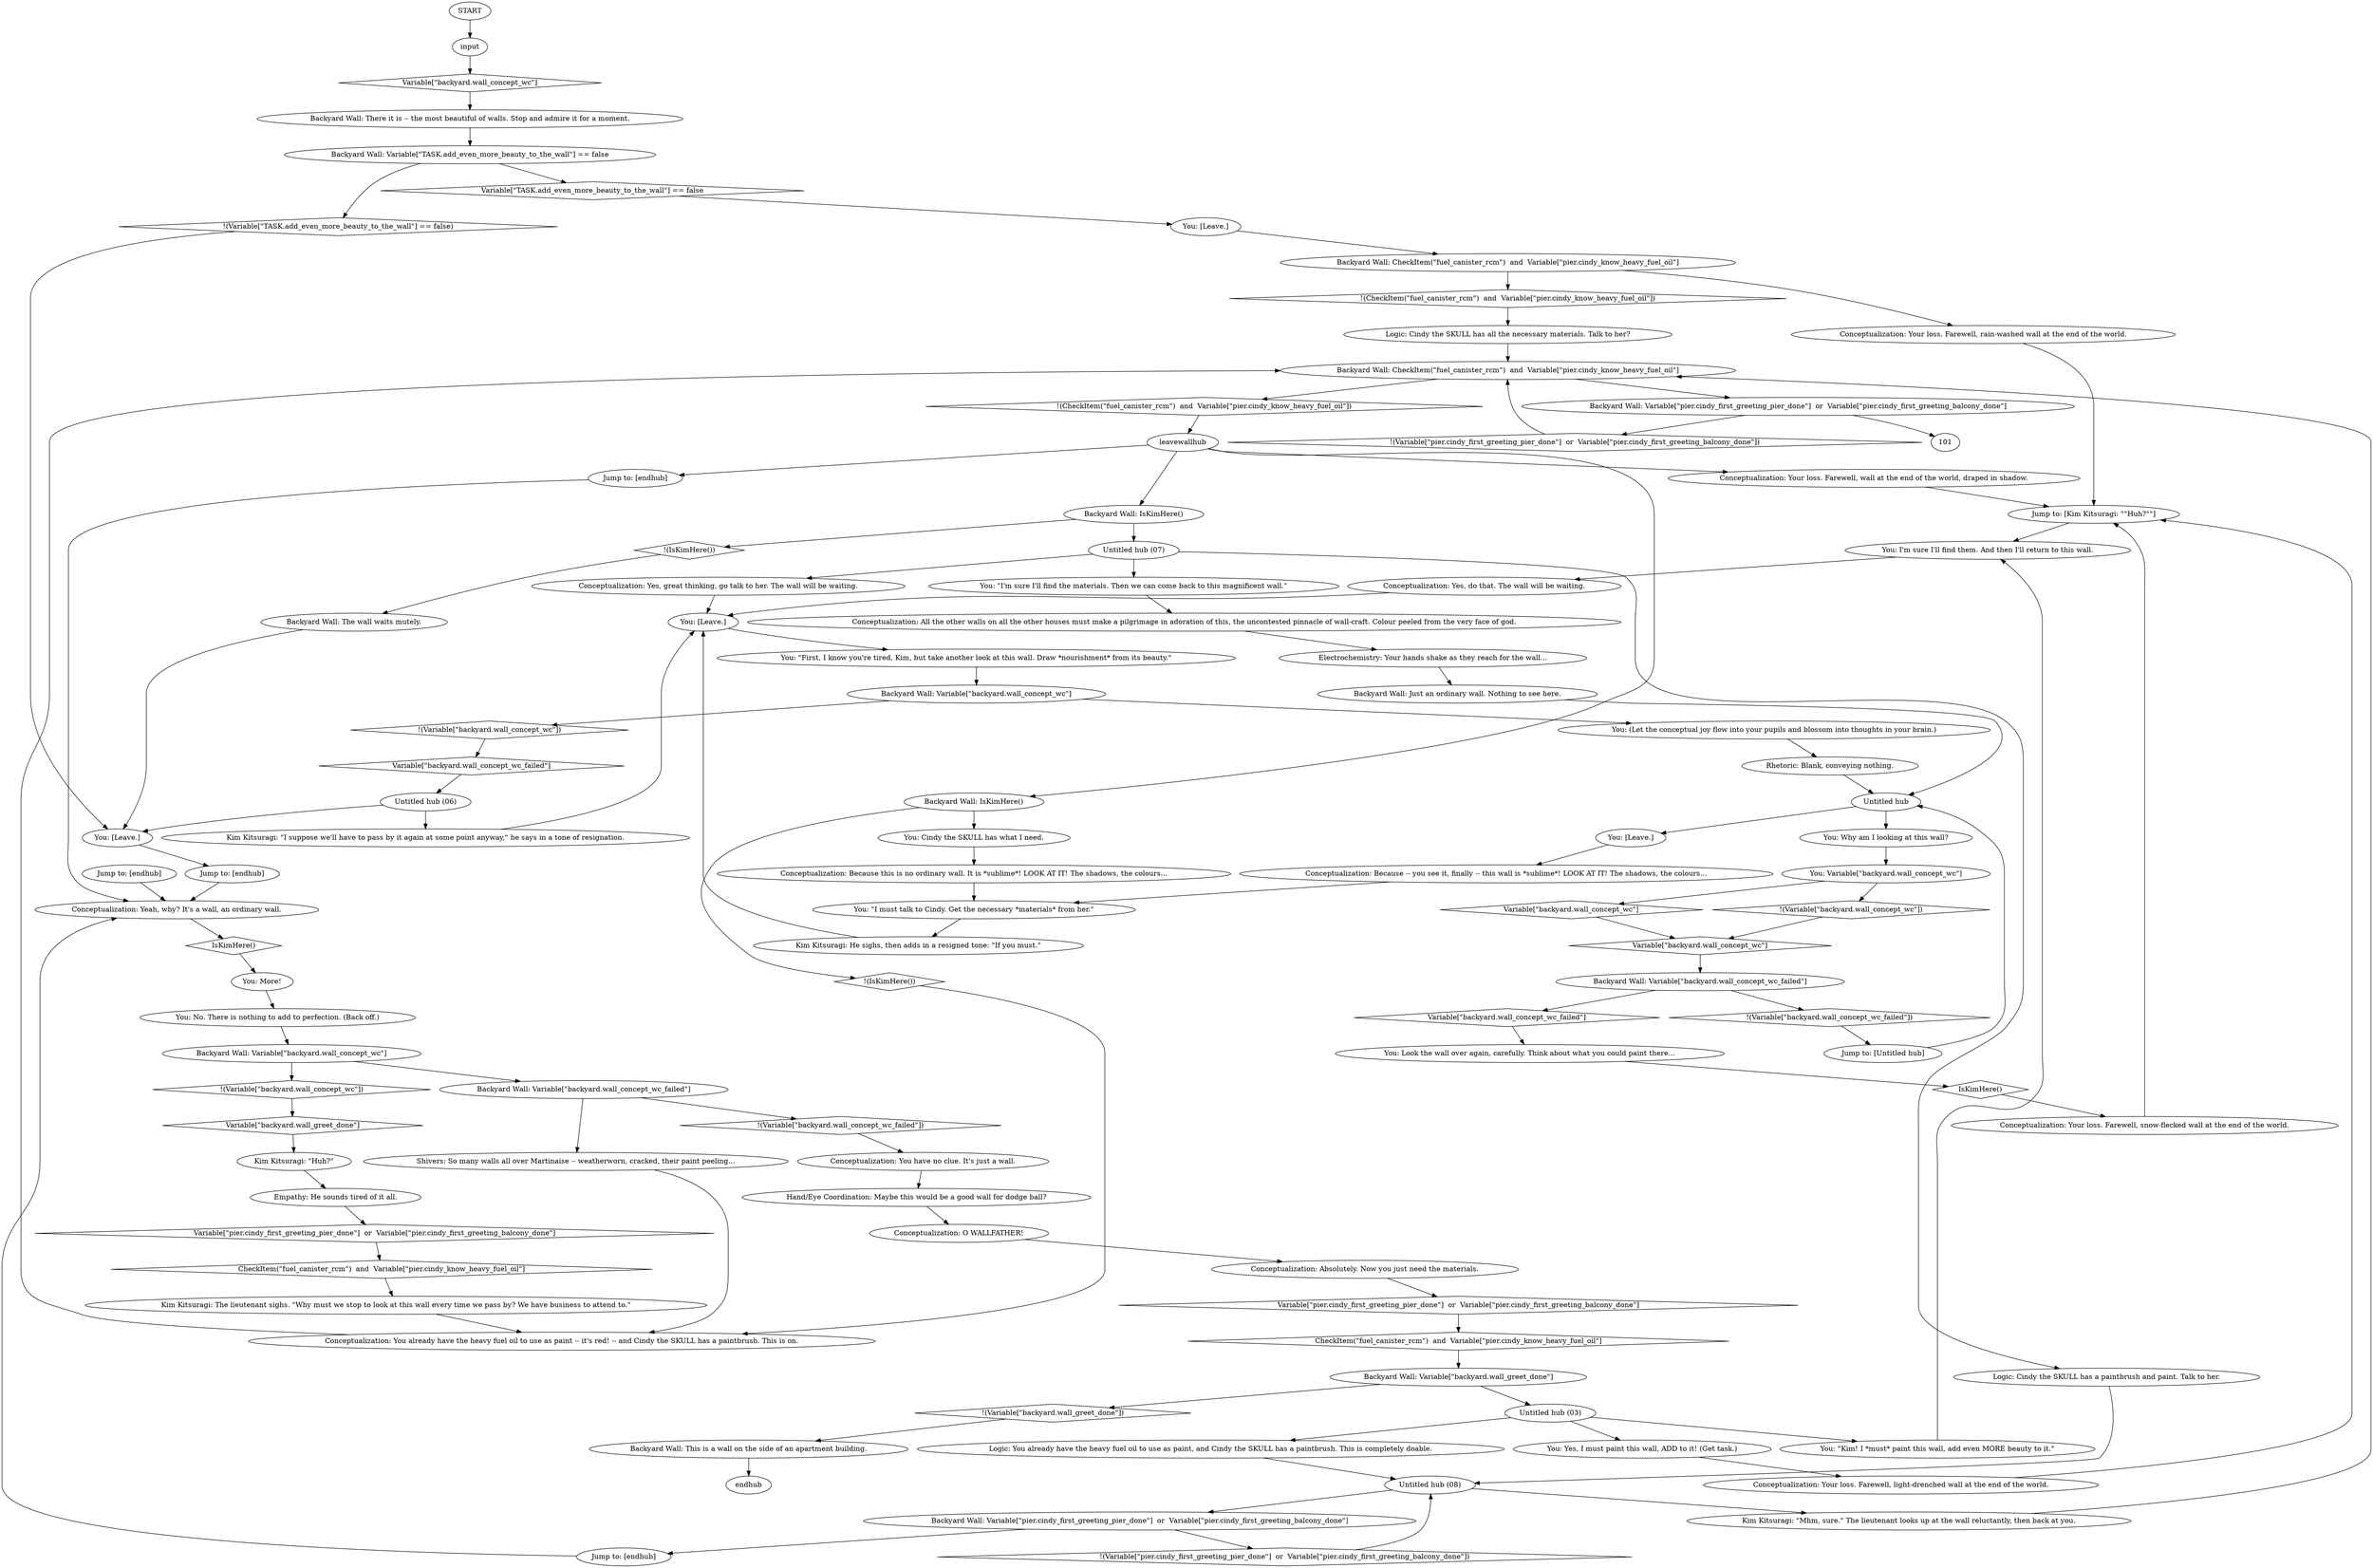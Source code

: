 # BACKYARD / MOTHER OF ALL WALLS
# Stop everything and direct all attention to that wall -- it's sublime!
# ==================================================
digraph G {
	  0 [label="START"];
	  1 [label="input"];
	  2 [label="You: Why am I looking at this wall?"];
	  3 [label="You: Variable[\"backyard.wall_concept_wc\"]"];
	  4 [label="Variable[\"backyard.wall_concept_wc\"]", shape=diamond];
	  5 [label="!(Variable[\"backyard.wall_concept_wc\"])", shape=diamond];
	  6 [label="You: Yes, I must paint this wall, ADD to it! (Get task.)"];
	  7 [label="Kim Kitsuragi: He sighs, then adds in a resigned tone: \"If you must.\""];
	  8 [label="Backyard Wall: There it is -- the most beautiful of walls. Stop and admire it for a moment."];
	  9 [label="You: \"Kim! I *must* paint this wall, add even MORE beauty to it.\""];
	  10 [label="Jump to: [endhub]"];
	  11 [label="Backyard Wall: This is a wall on the side of an apartment building."];
	  12 [label="Backyard Wall: The wall waits mutely."];
	  13 [label="Electrochemistry: Your hands shake as they reach for the wall..."];
	  14 [label="Logic: Cindy the SKULL has all the necessary materials. Talk to her?"];
	  15 [label="Empathy: He sounds tired of it all."];
	  16 [label="Hand/Eye Coordination: Maybe this would be a good wall for dodge ball?"];
	  17 [label="Conceptualization: Yes, do that. The wall will be waiting."];
	  18 [label="You: [Leave.]"];
	  19 [label="Backyard Wall: Variable[\"TASK.add_even_more_beauty_to_the_wall\"] == false"];
	  20 [label="Variable[\"TASK.add_even_more_beauty_to_the_wall\"] == false", shape=diamond];
	  21 [label="!(Variable[\"TASK.add_even_more_beauty_to_the_wall\"] == false)", shape=diamond];
	  22 [label="You: \"I'm sure I'll find the materials. Then we can come back to this magnificent wall.\""];
	  23 [label="You: [Leave.]"];
	  24 [label="Untitled hub (08)"];
	  25 [label="Untitled hub"];
	  26 [label="You: [Leave.]"];
	  27 [label="Conceptualization: You have no clue. It's just a wall."];
	  28 [label="Backyard Wall: Variable[\"backyard.wall_concept_wc_failed\"]"];
	  29 [label="Variable[\"backyard.wall_concept_wc_failed\"]", shape=diamond];
	  30 [label="!(Variable[\"backyard.wall_concept_wc_failed\"])", shape=diamond];
	  31 [label="Jump to: [endhub]"];
	  32 [label="Conceptualization: Because -- you see it, finally -- this wall is *sublime*! LOOK AT IT! The shadows, the colours..."];
	  33 [label="You: Look the wall over again, carefully. Think about what you could paint there..."];
	  34 [label="Kim Kitsuragi: \"I suppose we'll have to pass by it again at some point anyway,\" he says in a tone of resignation."];
	  35 [label="Conceptualization: All the other walls on all the other houses must make a pilgrimage in adoration of this, the uncontested pinnacle of wall-craft. Colour peeled from the very face of god."];
	  36 [label="Rhetoric: Blank, conveying nothing."];
	  37 [label="endhub"];
	  38 [label="Conceptualization: Yeah, why? It's a wall, an ordinary wall."];
	  39 [label="Untitled hub (06)"];
	  40 [label="You: [Leave.]"];
	  41 [label="Jump to: [Kim Kitsuragi: \"\"Huh?\"\"]"];
	  42 [label="Conceptualization: Your loss. Farewell, snow-flecked wall at the end of the world."];
	  43 [label="Conceptualization: Your loss. Farewell, wall at the end of the world, draped in shadow."];
	  44 [label="Backyard Wall: IsKimHere()"];
	  45 [label="IsKimHere()", shape=diamond];
	  46 [label="!(IsKimHere())", shape=diamond];
	  47 [label="You: Cindy the SKULL has what I need."];
	  48 [label="Kim Kitsuragi: \"Mhm, sure.\" The lieutenant looks up at the wall reluctantly, then back at you."];
	  49 [label="Backyard Wall: Variable[\"backyard.wall_concept_wc\"]"];
	  50 [label="Variable[\"backyard.wall_concept_wc\"]", shape=diamond];
	  51 [label="!(Variable[\"backyard.wall_concept_wc\"])", shape=diamond];
	  52 [label="You: (Let the conceptual joy flow into your pupils and blossom into thoughts in your brain.)"];
	  53 [label="You: \"I must talk to Cindy. Get the necessary *materials* from her.\""];
	  54 [label="Conceptualization: Yes, great thinking, go talk to her. The wall will be waiting."];
	  55 [label="Conceptualization: Because this is no ordinary wall. It is *sublime*! LOOK AT IT! The shadows, the colours..."];
	  56 [label="Jump to: [Untitled hub]"];
	  57 [label="Conceptualization: You already have the heavy fuel oil to use as paint -- it's red! -- and Cindy the SKULL has a paintbrush. This is on."];
	  58 [label="Kim Kitsuragi: The lieutenant sighs. \"Why must we stop to look at this wall every time we pass by? We have business to attend to.\""];
	  59 [label="You: More!"];
	  60 [label="Backyard Wall: Just an ordinary wall. Nothing to see here."];
	  61 [label="Kim Kitsuragi: \"Huh?\""];
	  62 [label="You: I'm sure I'll find them. And then I'll return to this wall."];
	  63 [label="Backyard Wall: Variable[\"pier.cindy_first_greeting_pier_done\"]  or  Variable[\"pier.cindy_first_greeting_balcony_done\"]"];
	  64 [label="Variable[\"pier.cindy_first_greeting_pier_done\"]  or  Variable[\"pier.cindy_first_greeting_balcony_done\"]", shape=diamond];
	  65 [label="!(Variable[\"pier.cindy_first_greeting_pier_done\"]  or  Variable[\"pier.cindy_first_greeting_balcony_done\"])", shape=diamond];
	  66 [label="Jump to: [endhub]"];
	  67 [label="You: \"First, I know you're tired, Kim, but take another look at this wall. Draw *nourishment* from its beauty.\""];
	  68 [label="Logic: Cindy the SKULL has a paintbrush and paint. Talk to her."];
	  69 [label="leavewallhub"];
	  70 [label="Backyard Wall: Variable[\"backyard.wall_concept_wc\"]"];
	  71 [label="Variable[\"backyard.wall_concept_wc\"]", shape=diamond];
	  72 [label="!(Variable[\"backyard.wall_concept_wc\"])", shape=diamond];
	  73 [label="Backyard Wall: Variable[\"backyard.wall_concept_wc_failed\"]"];
	  74 [label="Variable[\"backyard.wall_concept_wc_failed\"]", shape=diamond];
	  75 [label="!(Variable[\"backyard.wall_concept_wc_failed\"])", shape=diamond];
	  76 [label="Shivers: So many walls all over Martinaise -- weatherworn, cracked, their paint peeling..."];
	  77 [label="Conceptualization: O WALLFATHER!"];
	  78 [label="You: No. There is nothing to add to perfection. (Back off.)"];
	  79 [label="Logic: You already have the heavy fuel oil to use as paint, and Cindy the SKULL has a paintbrush. This is completely doable."];
	  80 [label="Backyard Wall: Variable[\"backyard.wall_greet_done\"]"];
	  81 [label="Variable[\"backyard.wall_greet_done\"]", shape=diamond];
	  82 [label="!(Variable[\"backyard.wall_greet_done\"])", shape=diamond];
	  83 [label="Untitled hub (03)"];
	  84 [label="Conceptualization: Absolutely. Now you just need the materials."];
	  85 [label="Conceptualization: Your loss. Farewell, light-drenched wall at the end of the world."];
	  86 [label="Jump to: [endhub]"];
	  87 [label="Backyard Wall: CheckItem(\"fuel_canister_rcm\")  and  Variable[\"pier.cindy_know_heavy_fuel_oil\"]"];
	  88 [label="CheckItem(\"fuel_canister_rcm\")  and  Variable[\"pier.cindy_know_heavy_fuel_oil\"]", shape=diamond];
	  89 [label="!(CheckItem(\"fuel_canister_rcm\")  and  Variable[\"pier.cindy_know_heavy_fuel_oil\"])", shape=diamond];
	  90 [label="Conceptualization: Your loss. Farewell, rain-washed wall at the end of the world."];
	  91 [label="Backyard Wall: IsKimHere()"];
	  92 [label="IsKimHere()", shape=diamond];
	  93 [label="!(IsKimHere())", shape=diamond];
	  94 [label="Untitled hub (07)"];
	  95 [label="Backyard Wall: CheckItem(\"fuel_canister_rcm\")  and  Variable[\"pier.cindy_know_heavy_fuel_oil\"]"];
	  96 [label="CheckItem(\"fuel_canister_rcm\")  and  Variable[\"pier.cindy_know_heavy_fuel_oil\"]", shape=diamond];
	  97 [label="!(CheckItem(\"fuel_canister_rcm\")  and  Variable[\"pier.cindy_know_heavy_fuel_oil\"])", shape=diamond];
	  98 [label="Backyard Wall: Variable[\"pier.cindy_first_greeting_pier_done\"]  or  Variable[\"pier.cindy_first_greeting_balcony_done\"]"];
	  99 [label="Variable[\"pier.cindy_first_greeting_pier_done\"]  or  Variable[\"pier.cindy_first_greeting_balcony_done\"]", shape=diamond];
	  100 [label="!(Variable[\"pier.cindy_first_greeting_pier_done\"]  or  Variable[\"pier.cindy_first_greeting_balcony_done\"])", shape=diamond];
	  0 -> 1
	  1 -> 71
	  2 -> 3
	  3 -> 4
	  3 -> 5
	  4 -> 50
	  5 -> 50
	  6 -> 85
	  7 -> 18
	  8 -> 19
	  9 -> 62
	  10 -> 38
	  11 -> 37
	  12 -> 23
	  13 -> 60
	  14 -> 95
	  15 -> 99
	  16 -> 77
	  17 -> 18
	  18 -> 67
	  19 -> 20
	  19 -> 21
	  20 -> 40
	  21 -> 23
	  22 -> 35
	  23 -> 10
	  24 -> 48
	  24 -> 63
	  25 -> 2
	  25 -> 26
	  26 -> 32
	  27 -> 16
	  28 -> 29
	  28 -> 30
	  29 -> 33
	  30 -> 56
	  31 -> 38
	  32 -> 53
	  33 -> 92
	  34 -> 18
	  35 -> 13
	  36 -> 25
	  38 -> 45
	  39 -> 34
	  39 -> 23
	  40 -> 87
	  41 -> 62
	  42 -> 41
	  43 -> 41
	  44 -> 46
	  44 -> 47
	  45 -> 59
	  46 -> 57
	  47 -> 55
	  48 -> 95
	  49 -> 51
	  49 -> 52
	  50 -> 28
	  51 -> 74
	  52 -> 36
	  53 -> 7
	  54 -> 18
	  55 -> 53
	  56 -> 25
	  57 -> 95
	  58 -> 57
	  59 -> 78
	  60 -> 25
	  61 -> 15
	  62 -> 17
	  63 -> 65
	  63 -> 66
	  64 -> 96
	  65 -> 24
	  66 -> 38
	  67 -> 49
	  68 -> 24
	  69 -> 43
	  69 -> 91
	  69 -> 44
	  69 -> 86
	  70 -> 72
	  70 -> 73
	  71 -> 8
	  72 -> 81
	  73 -> 75
	  73 -> 76
	  74 -> 39
	  75 -> 27
	  76 -> 57
	  77 -> 84
	  78 -> 70
	  79 -> 24
	  80 -> 82
	  80 -> 83
	  81 -> 61
	  82 -> 11
	  83 -> 9
	  83 -> 6
	  83 -> 79
	  84 -> 64
	  85 -> 41
	  86 -> 38
	  87 -> 89
	  87 -> 90
	  88 -> 58
	  89 -> 14
	  90 -> 41
	  91 -> 93
	  91 -> 94
	  92 -> 42
	  93 -> 12
	  94 -> 68
	  94 -> 54
	  94 -> 22
	  95 -> 97
	  95 -> 98
	  96 -> 80
	  97 -> 69
	  98 -> 100
	  98 -> 101
	  99 -> 88
	  100 -> 95
}

